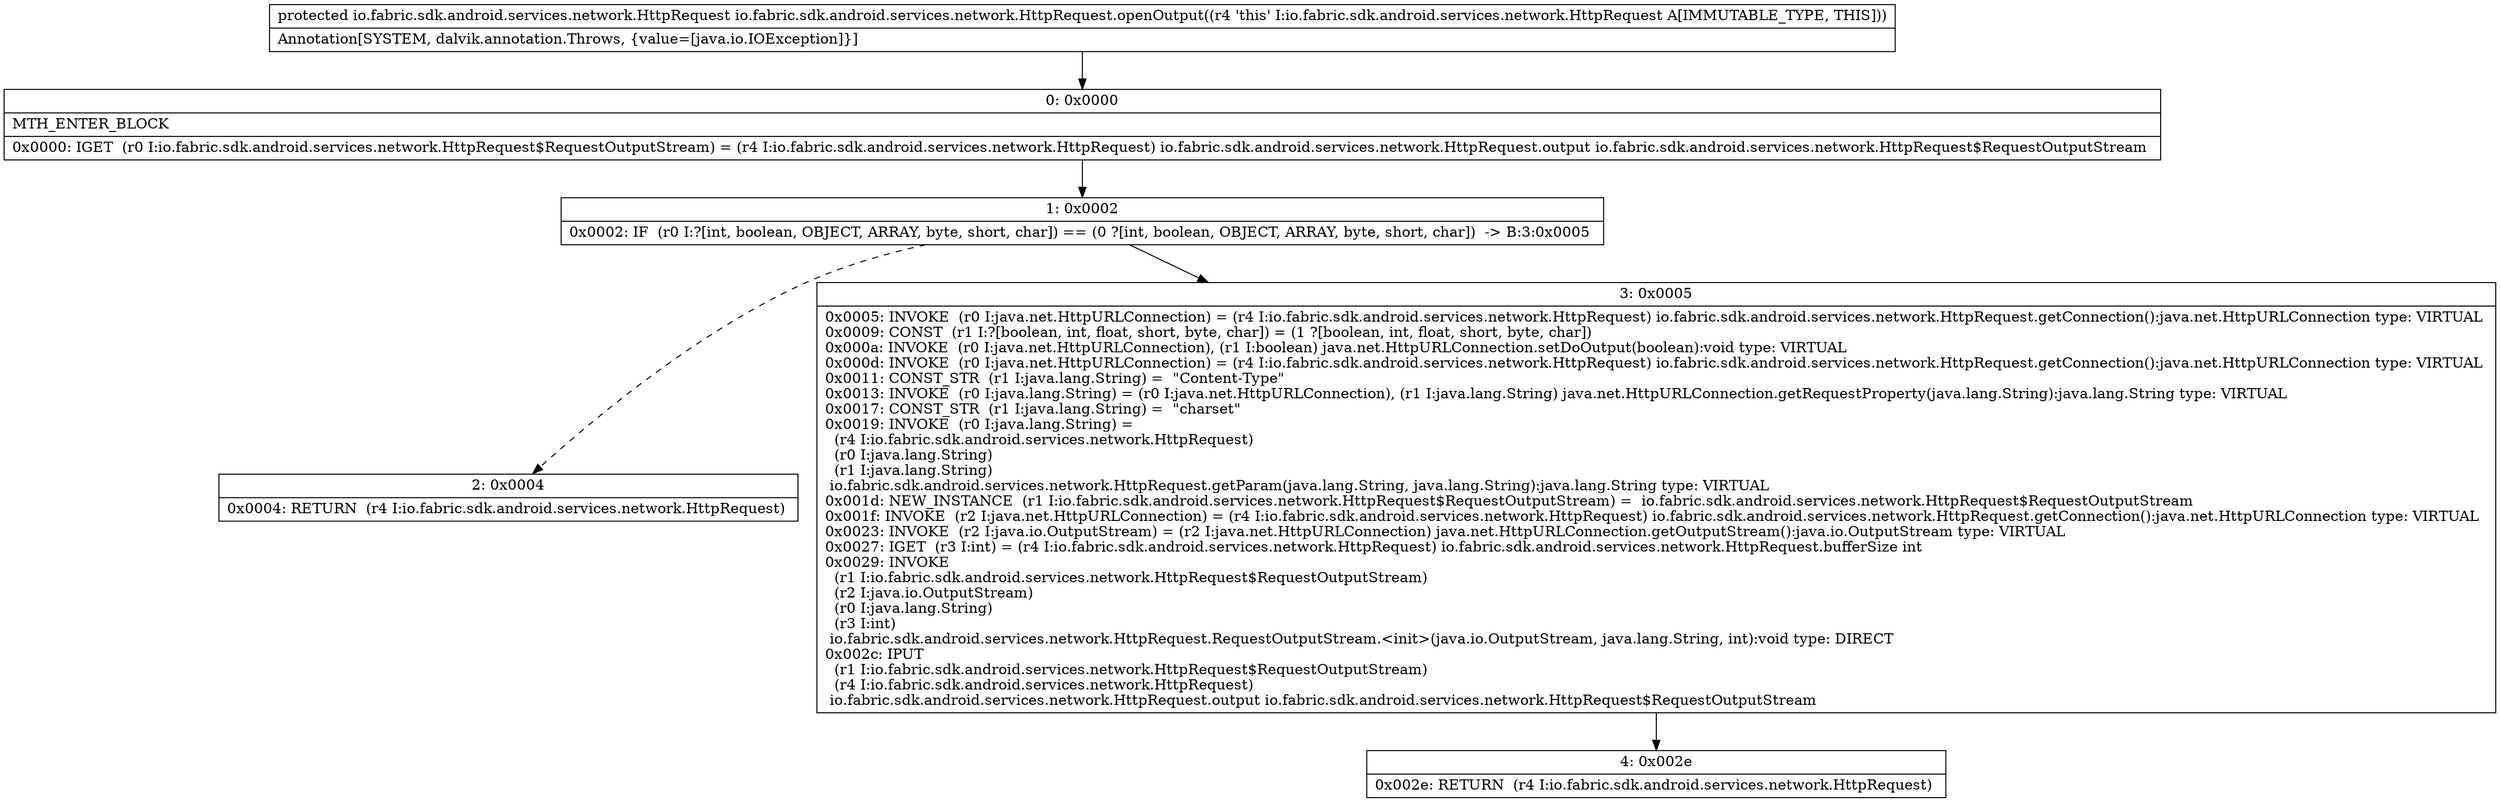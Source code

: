 digraph "CFG forio.fabric.sdk.android.services.network.HttpRequest.openOutput()Lio\/fabric\/sdk\/android\/services\/network\/HttpRequest;" {
Node_0 [shape=record,label="{0\:\ 0x0000|MTH_ENTER_BLOCK\l|0x0000: IGET  (r0 I:io.fabric.sdk.android.services.network.HttpRequest$RequestOutputStream) = (r4 I:io.fabric.sdk.android.services.network.HttpRequest) io.fabric.sdk.android.services.network.HttpRequest.output io.fabric.sdk.android.services.network.HttpRequest$RequestOutputStream \l}"];
Node_1 [shape=record,label="{1\:\ 0x0002|0x0002: IF  (r0 I:?[int, boolean, OBJECT, ARRAY, byte, short, char]) == (0 ?[int, boolean, OBJECT, ARRAY, byte, short, char])  \-\> B:3:0x0005 \l}"];
Node_2 [shape=record,label="{2\:\ 0x0004|0x0004: RETURN  (r4 I:io.fabric.sdk.android.services.network.HttpRequest) \l}"];
Node_3 [shape=record,label="{3\:\ 0x0005|0x0005: INVOKE  (r0 I:java.net.HttpURLConnection) = (r4 I:io.fabric.sdk.android.services.network.HttpRequest) io.fabric.sdk.android.services.network.HttpRequest.getConnection():java.net.HttpURLConnection type: VIRTUAL \l0x0009: CONST  (r1 I:?[boolean, int, float, short, byte, char]) = (1 ?[boolean, int, float, short, byte, char]) \l0x000a: INVOKE  (r0 I:java.net.HttpURLConnection), (r1 I:boolean) java.net.HttpURLConnection.setDoOutput(boolean):void type: VIRTUAL \l0x000d: INVOKE  (r0 I:java.net.HttpURLConnection) = (r4 I:io.fabric.sdk.android.services.network.HttpRequest) io.fabric.sdk.android.services.network.HttpRequest.getConnection():java.net.HttpURLConnection type: VIRTUAL \l0x0011: CONST_STR  (r1 I:java.lang.String) =  \"Content\-Type\" \l0x0013: INVOKE  (r0 I:java.lang.String) = (r0 I:java.net.HttpURLConnection), (r1 I:java.lang.String) java.net.HttpURLConnection.getRequestProperty(java.lang.String):java.lang.String type: VIRTUAL \l0x0017: CONST_STR  (r1 I:java.lang.String) =  \"charset\" \l0x0019: INVOKE  (r0 I:java.lang.String) = \l  (r4 I:io.fabric.sdk.android.services.network.HttpRequest)\l  (r0 I:java.lang.String)\l  (r1 I:java.lang.String)\l io.fabric.sdk.android.services.network.HttpRequest.getParam(java.lang.String, java.lang.String):java.lang.String type: VIRTUAL \l0x001d: NEW_INSTANCE  (r1 I:io.fabric.sdk.android.services.network.HttpRequest$RequestOutputStream) =  io.fabric.sdk.android.services.network.HttpRequest$RequestOutputStream \l0x001f: INVOKE  (r2 I:java.net.HttpURLConnection) = (r4 I:io.fabric.sdk.android.services.network.HttpRequest) io.fabric.sdk.android.services.network.HttpRequest.getConnection():java.net.HttpURLConnection type: VIRTUAL \l0x0023: INVOKE  (r2 I:java.io.OutputStream) = (r2 I:java.net.HttpURLConnection) java.net.HttpURLConnection.getOutputStream():java.io.OutputStream type: VIRTUAL \l0x0027: IGET  (r3 I:int) = (r4 I:io.fabric.sdk.android.services.network.HttpRequest) io.fabric.sdk.android.services.network.HttpRequest.bufferSize int \l0x0029: INVOKE  \l  (r1 I:io.fabric.sdk.android.services.network.HttpRequest$RequestOutputStream)\l  (r2 I:java.io.OutputStream)\l  (r0 I:java.lang.String)\l  (r3 I:int)\l io.fabric.sdk.android.services.network.HttpRequest.RequestOutputStream.\<init\>(java.io.OutputStream, java.lang.String, int):void type: DIRECT \l0x002c: IPUT  \l  (r1 I:io.fabric.sdk.android.services.network.HttpRequest$RequestOutputStream)\l  (r4 I:io.fabric.sdk.android.services.network.HttpRequest)\l io.fabric.sdk.android.services.network.HttpRequest.output io.fabric.sdk.android.services.network.HttpRequest$RequestOutputStream \l}"];
Node_4 [shape=record,label="{4\:\ 0x002e|0x002e: RETURN  (r4 I:io.fabric.sdk.android.services.network.HttpRequest) \l}"];
MethodNode[shape=record,label="{protected io.fabric.sdk.android.services.network.HttpRequest io.fabric.sdk.android.services.network.HttpRequest.openOutput((r4 'this' I:io.fabric.sdk.android.services.network.HttpRequest A[IMMUTABLE_TYPE, THIS]))  | Annotation[SYSTEM, dalvik.annotation.Throws, \{value=[java.io.IOException]\}]\l}"];
MethodNode -> Node_0;
Node_0 -> Node_1;
Node_1 -> Node_2[style=dashed];
Node_1 -> Node_3;
Node_3 -> Node_4;
}

